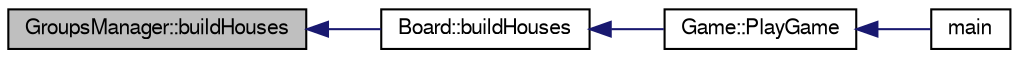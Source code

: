 digraph G
{
  edge [fontname="FreeSans",fontsize="10",labelfontname="FreeSans",labelfontsize="10"];
  node [fontname="FreeSans",fontsize="10",shape=record];
  rankdir="LR";
  Node1 [label="GroupsManager::buildHouses",height=0.2,width=0.4,color="black", fillcolor="grey75", style="filled" fontcolor="black"];
  Node1 -> Node2 [dir="back",color="midnightblue",fontsize="10",style="solid",fontname="FreeSans"];
  Node2 [label="Board::buildHouses",height=0.2,width=0.4,color="black", fillcolor="white", style="filled",URL="$class_board.html#a03eedac4fa09df2fbba03b06d0b8b59e",tooltip="method that allows the current Player to buy houses"];
  Node2 -> Node3 [dir="back",color="midnightblue",fontsize="10",style="solid",fontname="FreeSans"];
  Node3 [label="Game::PlayGame",height=0.2,width=0.4,color="black", fillcolor="white", style="filled",URL="$class_game.html#ae181458a5592597876fe2e53603c97b3",tooltip="method that plays the game"];
  Node3 -> Node4 [dir="back",color="midnightblue",fontsize="10",style="solid",fontname="FreeSans"];
  Node4 [label="main",height=0.2,width=0.4,color="black", fillcolor="white", style="filled",URL="$main_8cpp.html#a2c3f6775325c30275d11c6abee2db6a0"];
}
